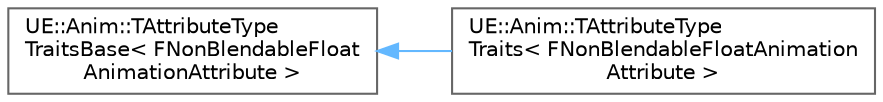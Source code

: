 digraph "Graphical Class Hierarchy"
{
 // INTERACTIVE_SVG=YES
 // LATEX_PDF_SIZE
  bgcolor="transparent";
  edge [fontname=Helvetica,fontsize=10,labelfontname=Helvetica,labelfontsize=10];
  node [fontname=Helvetica,fontsize=10,shape=box,height=0.2,width=0.4];
  rankdir="LR";
  Node0 [id="Node000000",label="UE::Anim::TAttributeType\lTraitsBase\< FNonBlendableFloat\lAnimationAttribute \>",height=0.2,width=0.4,color="grey40", fillcolor="white", style="filled",URL="$d2/d49/structUE_1_1Anim_1_1TAttributeTypeTraitsBase.html",tooltip=" "];
  Node0 -> Node1 [id="edge8919_Node000000_Node000001",dir="back",color="steelblue1",style="solid",tooltip=" "];
  Node1 [id="Node000001",label="UE::Anim::TAttributeType\lTraits\< FNonBlendableFloatAnimation\lAttribute \>",height=0.2,width=0.4,color="grey40", fillcolor="white", style="filled",URL="$d9/d8f/structUE_1_1Anim_1_1TAttributeTypeTraits_3_01FNonBlendableFloatAnimationAttribute_01_4.html",tooltip=" "];
}
